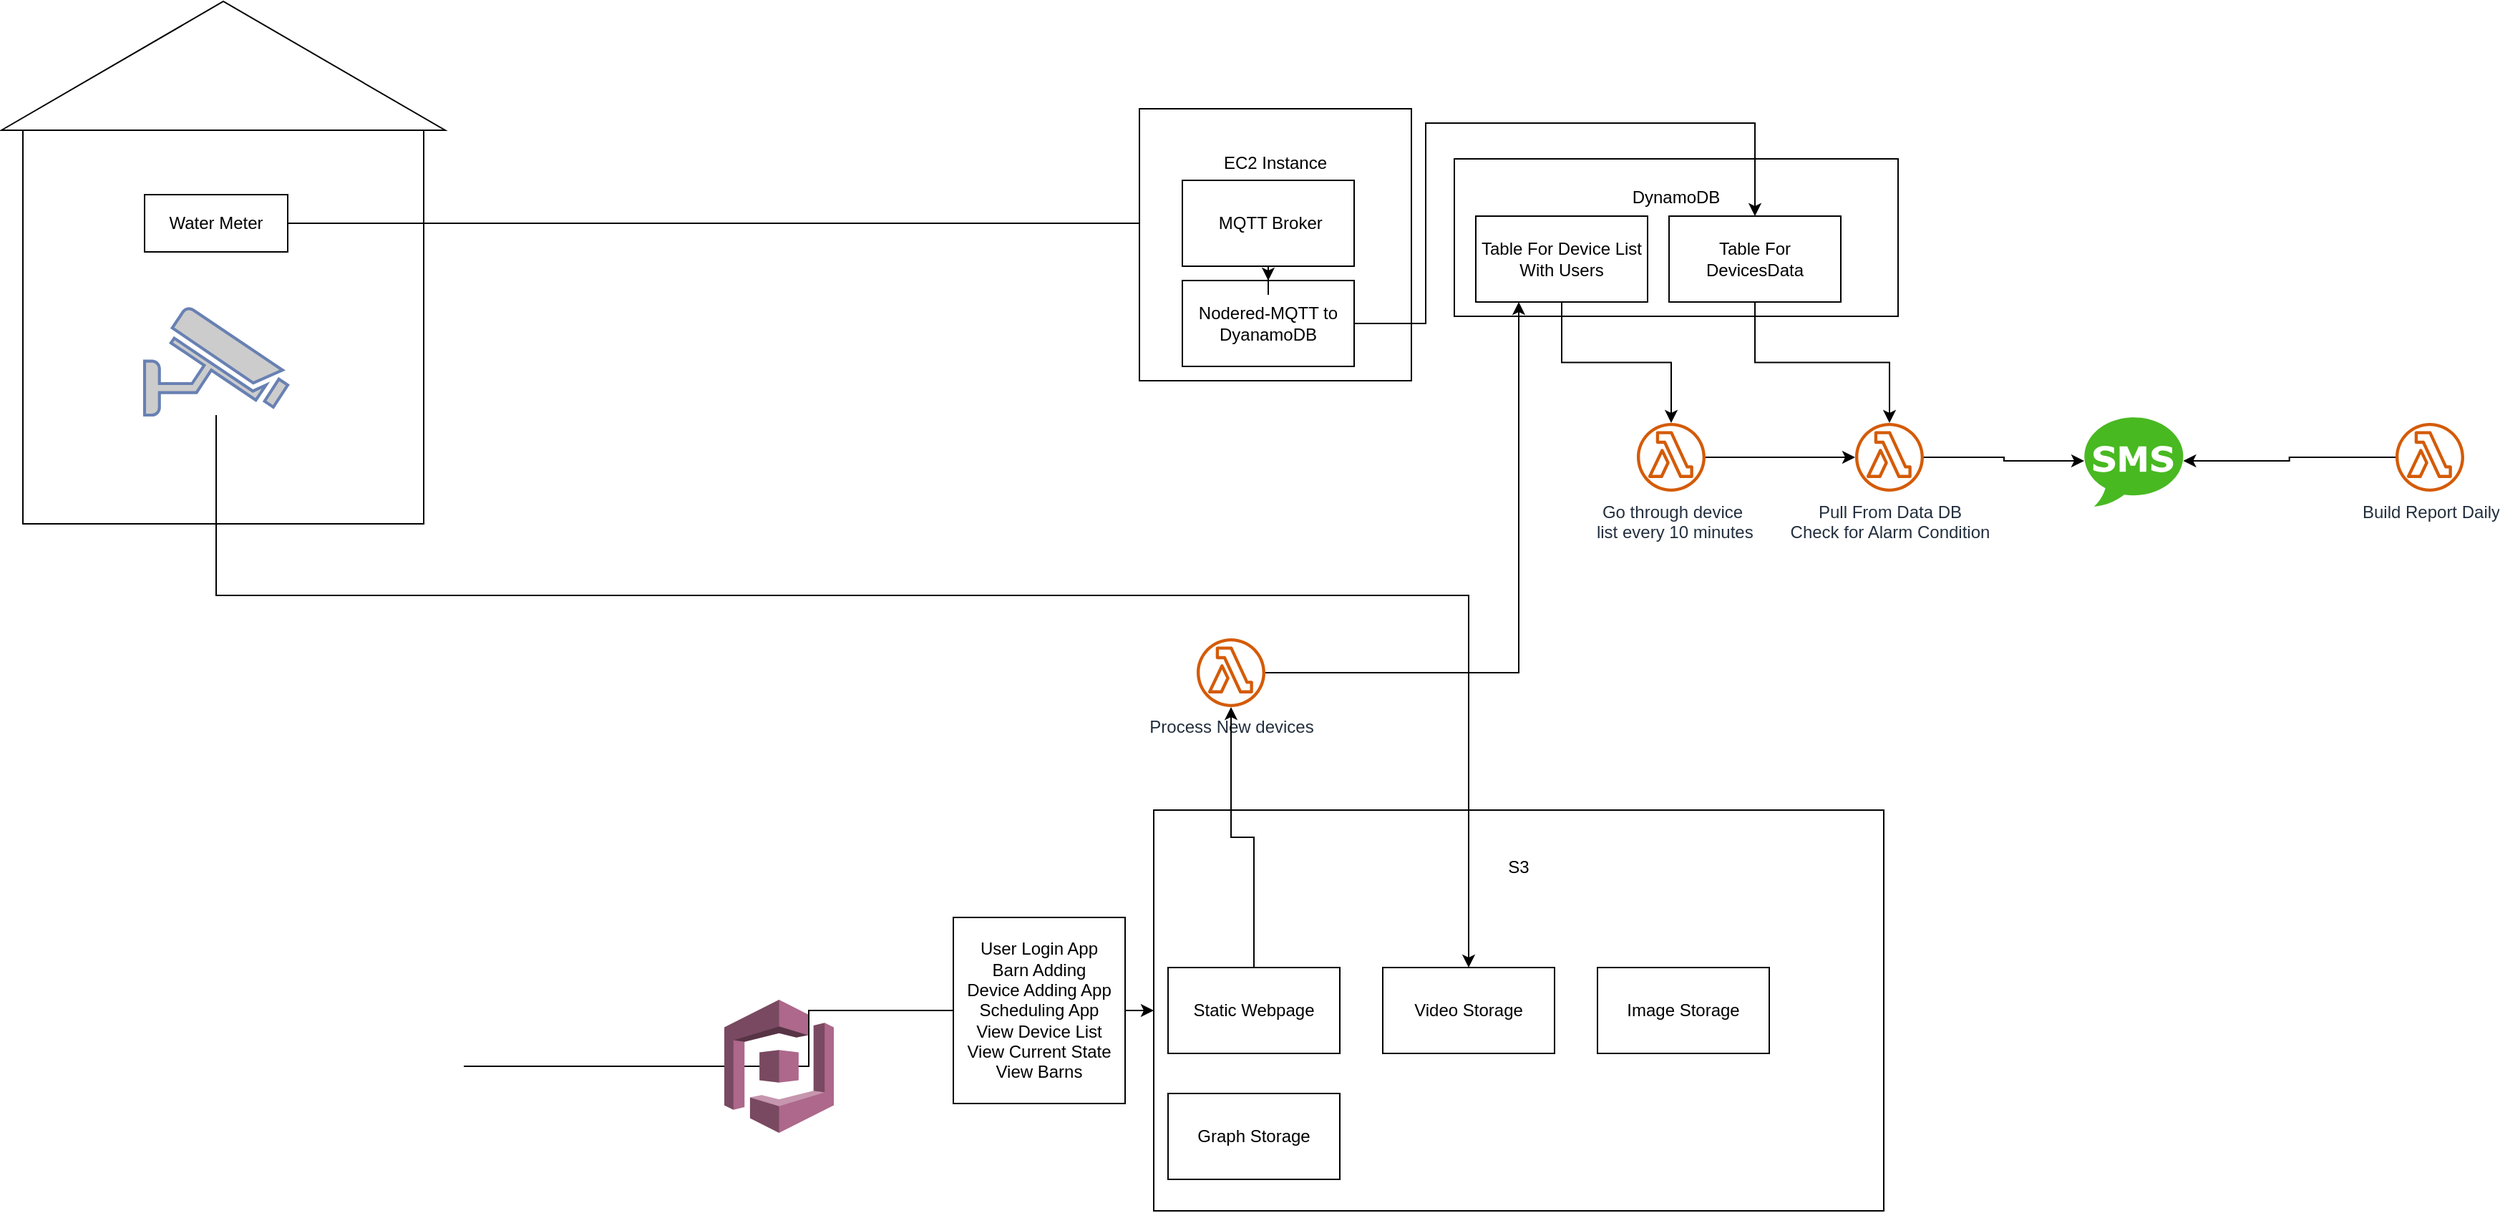 <mxfile version="20.5.1" type="github">
  <diagram id="Fvd_MwYm9raCLu-trwHR" name="Page-1">
    <mxGraphModel dx="1619" dy="362" grid="1" gridSize="10" guides="1" tooltips="1" connect="1" arrows="1" fold="1" page="1" pageScale="1" pageWidth="850" pageHeight="1100" math="0" shadow="0">
      <root>
        <mxCell id="0" />
        <mxCell id="1" parent="0" />
        <mxCell id="rBwdkshOeR78V1XTqOZe-11" value="" style="group" vertex="1" connectable="0" parent="1">
          <mxGeometry x="480" y="125" width="310" height="110" as="geometry" />
        </mxCell>
        <mxCell id="rBwdkshOeR78V1XTqOZe-8" value="DynamoDB&lt;br&gt;&lt;br&gt;&lt;br&gt;&lt;br&gt;&lt;br&gt;" style="rounded=0;whiteSpace=wrap;html=1;" vertex="1" parent="rBwdkshOeR78V1XTqOZe-11">
          <mxGeometry width="310" height="110" as="geometry" />
        </mxCell>
        <mxCell id="rBwdkshOeR78V1XTqOZe-9" value="Table For Device List&lt;br&gt;With Users" style="rounded=0;whiteSpace=wrap;html=1;" vertex="1" parent="rBwdkshOeR78V1XTqOZe-11">
          <mxGeometry x="15" y="40" width="120" height="60" as="geometry" />
        </mxCell>
        <mxCell id="rBwdkshOeR78V1XTqOZe-10" value="Table For DevicesData" style="rounded=0;whiteSpace=wrap;html=1;" vertex="1" parent="rBwdkshOeR78V1XTqOZe-11">
          <mxGeometry x="150" y="40" width="120" height="60" as="geometry" />
        </mxCell>
        <mxCell id="rBwdkshOeR78V1XTqOZe-12" value="" style="whiteSpace=wrap;html=1;aspect=fixed;" vertex="1" parent="1">
          <mxGeometry x="-520" y="100" width="280" height="280" as="geometry" />
        </mxCell>
        <mxCell id="rBwdkshOeR78V1XTqOZe-13" value="" style="triangle;whiteSpace=wrap;html=1;rotation=-90;" vertex="1" parent="1">
          <mxGeometry x="-425" y="-95" width="90" height="310" as="geometry" />
        </mxCell>
        <mxCell id="rBwdkshOeR78V1XTqOZe-27" style="edgeStyle=orthogonalEdgeStyle;rounded=0;orthogonalLoop=1;jettySize=auto;html=1;exitX=1;exitY=0.5;exitDx=0;exitDy=0;entryX=0;entryY=0.5;entryDx=0;entryDy=0;" edge="1" parent="1" source="rBwdkshOeR78V1XTqOZe-14" target="rBwdkshOeR78V1XTqOZe-26">
          <mxGeometry relative="1" as="geometry" />
        </mxCell>
        <mxCell id="rBwdkshOeR78V1XTqOZe-14" value="Water Meter" style="rounded=0;whiteSpace=wrap;html=1;" vertex="1" parent="1">
          <mxGeometry x="-435" y="150" width="100" height="40" as="geometry" />
        </mxCell>
        <mxCell id="rBwdkshOeR78V1XTqOZe-24" style="edgeStyle=orthogonalEdgeStyle;rounded=0;orthogonalLoop=1;jettySize=auto;html=1;exitX=1;exitY=0.5;exitDx=0;exitDy=0;entryX=0;entryY=0.5;entryDx=0;entryDy=0;" edge="1" parent="1" source="rBwdkshOeR78V1XTqOZe-15" target="rBwdkshOeR78V1XTqOZe-17">
          <mxGeometry relative="1" as="geometry" />
        </mxCell>
        <mxCell id="rBwdkshOeR78V1XTqOZe-15" value="" style="shape=image;html=1;verticalAlign=top;verticalLabelPosition=bottom;labelBackgroundColor=#ffffff;imageAspect=0;aspect=fixed;image=https://cdn0.iconfinder.com/data/icons/google-material-design-3-0/48/ic_face_48px-128.png" vertex="1" parent="1">
          <mxGeometry x="-310" y="710" width="98" height="98" as="geometry" />
        </mxCell>
        <mxCell id="rBwdkshOeR78V1XTqOZe-22" value="" style="group" vertex="1" connectable="0" parent="1">
          <mxGeometry x="270" y="580" width="510" height="280" as="geometry" />
        </mxCell>
        <mxCell id="rBwdkshOeR78V1XTqOZe-17" value="S3&lt;br&gt;&lt;br&gt;&lt;br&gt;&lt;br&gt;&lt;br&gt;&lt;br&gt;&lt;br&gt;&lt;br&gt;&lt;br&gt;&lt;br&gt;&lt;br&gt;&lt;br&gt;&lt;br&gt;&lt;br&gt;&lt;br&gt;" style="rounded=0;whiteSpace=wrap;html=1;" vertex="1" parent="rBwdkshOeR78V1XTqOZe-22">
          <mxGeometry width="510" height="280" as="geometry" />
        </mxCell>
        <mxCell id="rBwdkshOeR78V1XTqOZe-18" value="Static Webpage" style="rounded=0;whiteSpace=wrap;html=1;" vertex="1" parent="rBwdkshOeR78V1XTqOZe-22">
          <mxGeometry x="10" y="110" width="120" height="60" as="geometry" />
        </mxCell>
        <mxCell id="rBwdkshOeR78V1XTqOZe-19" value="Video Storage" style="rounded=0;whiteSpace=wrap;html=1;" vertex="1" parent="rBwdkshOeR78V1XTqOZe-22">
          <mxGeometry x="160" y="110" width="120" height="60" as="geometry" />
        </mxCell>
        <mxCell id="rBwdkshOeR78V1XTqOZe-20" value="Image Storage" style="rounded=0;whiteSpace=wrap;html=1;" vertex="1" parent="rBwdkshOeR78V1XTqOZe-22">
          <mxGeometry x="310" y="110" width="120" height="60" as="geometry" />
        </mxCell>
        <mxCell id="rBwdkshOeR78V1XTqOZe-21" value="Graph Storage" style="rounded=0;whiteSpace=wrap;html=1;" vertex="1" parent="rBwdkshOeR78V1XTqOZe-22">
          <mxGeometry x="10" y="198" width="120" height="60" as="geometry" />
        </mxCell>
        <mxCell id="rBwdkshOeR78V1XTqOZe-23" value="" style="outlineConnect=0;dashed=0;verticalLabelPosition=bottom;verticalAlign=top;align=center;html=1;shape=mxgraph.aws3.cognito;fillColor=#AD688B;gradientColor=none;" vertex="1" parent="1">
          <mxGeometry x="-30" y="712.5" width="76.5" height="93" as="geometry" />
        </mxCell>
        <mxCell id="rBwdkshOeR78V1XTqOZe-1" value="EC2 Instance&lt;br&gt;&lt;br&gt;&lt;br&gt;&lt;br&gt;&lt;br&gt;&lt;br&gt;&lt;br&gt;&lt;br&gt;&lt;br&gt;" style="whiteSpace=wrap;html=1;aspect=fixed;" vertex="1" parent="1">
          <mxGeometry x="260" y="90" width="190" height="190" as="geometry" />
        </mxCell>
        <mxCell id="rBwdkshOeR78V1XTqOZe-47" style="edgeStyle=orthogonalEdgeStyle;rounded=0;orthogonalLoop=1;jettySize=auto;html=1;entryX=0.5;entryY=0;entryDx=0;entryDy=0;" edge="1" parent="1" source="rBwdkshOeR78V1XTqOZe-6" target="rBwdkshOeR78V1XTqOZe-10">
          <mxGeometry relative="1" as="geometry">
            <Array as="points">
              <mxPoint x="460" y="240" />
              <mxPoint x="460" y="100" />
              <mxPoint x="690" y="100" />
            </Array>
          </mxGeometry>
        </mxCell>
        <mxCell id="rBwdkshOeR78V1XTqOZe-6" value="Nodered-MQTT to DyanamoDB" style="rounded=0;whiteSpace=wrap;html=1;" vertex="1" parent="1">
          <mxGeometry x="290" y="210" width="120" height="60" as="geometry" />
        </mxCell>
        <mxCell id="rBwdkshOeR78V1XTqOZe-28" style="edgeStyle=orthogonalEdgeStyle;rounded=0;orthogonalLoop=1;jettySize=auto;html=1;exitX=0.5;exitY=1;exitDx=0;exitDy=0;" edge="1" parent="1" source="rBwdkshOeR78V1XTqOZe-26" target="rBwdkshOeR78V1XTqOZe-6">
          <mxGeometry relative="1" as="geometry" />
        </mxCell>
        <mxCell id="rBwdkshOeR78V1XTqOZe-26" value="&amp;nbsp;MQTT Broker" style="rounded=0;whiteSpace=wrap;html=1;" vertex="1" parent="1">
          <mxGeometry x="290" y="140" width="120" height="60" as="geometry" />
        </mxCell>
        <mxCell id="rBwdkshOeR78V1XTqOZe-37" style="edgeStyle=orthogonalEdgeStyle;rounded=0;orthogonalLoop=1;jettySize=auto;html=1;" edge="1" parent="1" source="rBwdkshOeR78V1XTqOZe-30" target="rBwdkshOeR78V1XTqOZe-36">
          <mxGeometry relative="1" as="geometry" />
        </mxCell>
        <mxCell id="rBwdkshOeR78V1XTqOZe-30" value="Pull From Data DB&lt;br&gt;Check for Alarm Condition" style="sketch=0;outlineConnect=0;fontColor=#232F3E;gradientColor=none;fillColor=#D45B07;strokeColor=none;dashed=0;verticalLabelPosition=bottom;verticalAlign=top;align=center;html=1;fontSize=12;fontStyle=0;aspect=fixed;pointerEvents=1;shape=mxgraph.aws4.lambda_function;" vertex="1" parent="1">
          <mxGeometry x="760" y="309.5" width="48" height="48" as="geometry" />
        </mxCell>
        <mxCell id="rBwdkshOeR78V1XTqOZe-32" value="" style="group" vertex="1" connectable="0" parent="1">
          <mxGeometry x="600" y="309.5" width="55.5" height="53" as="geometry" />
        </mxCell>
        <mxCell id="rBwdkshOeR78V1XTqOZe-29" value="Go through device&lt;br&gt;&amp;nbsp;list every 10 minutes" style="sketch=0;outlineConnect=0;fontColor=#232F3E;gradientColor=none;fillColor=#D45B07;strokeColor=none;dashed=0;verticalLabelPosition=bottom;verticalAlign=top;align=center;html=1;fontSize=12;fontStyle=0;aspect=fixed;pointerEvents=1;shape=mxgraph.aws4.lambda_function;" vertex="1" parent="rBwdkshOeR78V1XTqOZe-32">
          <mxGeometry x="7.5" width="48" height="48" as="geometry" />
        </mxCell>
        <mxCell id="rBwdkshOeR78V1XTqOZe-31" value="" style="shape=image;html=1;verticalAlign=top;verticalLabelPosition=bottom;labelBackgroundColor=#ffffff;imageAspect=0;aspect=fixed;image=https://cdn1.iconfinder.com/data/icons/CrystalClear/16x16/actions/recur.png" vertex="1" parent="rBwdkshOeR78V1XTqOZe-32">
          <mxGeometry y="28" width="25" height="25" as="geometry" />
        </mxCell>
        <mxCell id="rBwdkshOeR78V1XTqOZe-33" style="edgeStyle=orthogonalEdgeStyle;rounded=0;orthogonalLoop=1;jettySize=auto;html=1;" edge="1" parent="1" source="rBwdkshOeR78V1XTqOZe-29" target="rBwdkshOeR78V1XTqOZe-30">
          <mxGeometry relative="1" as="geometry" />
        </mxCell>
        <mxCell id="rBwdkshOeR78V1XTqOZe-34" style="edgeStyle=orthogonalEdgeStyle;rounded=0;orthogonalLoop=1;jettySize=auto;html=1;exitX=0.5;exitY=1;exitDx=0;exitDy=0;" edge="1" parent="1" source="rBwdkshOeR78V1XTqOZe-10" target="rBwdkshOeR78V1XTqOZe-30">
          <mxGeometry relative="1" as="geometry" />
        </mxCell>
        <mxCell id="rBwdkshOeR78V1XTqOZe-35" style="edgeStyle=orthogonalEdgeStyle;rounded=0;orthogonalLoop=1;jettySize=auto;html=1;exitX=0.5;exitY=1;exitDx=0;exitDy=0;" edge="1" parent="1" source="rBwdkshOeR78V1XTqOZe-9" target="rBwdkshOeR78V1XTqOZe-29">
          <mxGeometry relative="1" as="geometry" />
        </mxCell>
        <mxCell id="rBwdkshOeR78V1XTqOZe-36" value="" style="dashed=0;outlineConnect=0;html=1;align=center;labelPosition=center;verticalLabelPosition=bottom;verticalAlign=top;shape=mxgraph.weblogos.sms;fillColor=#48B921;strokeColor=none" vertex="1" parent="1">
          <mxGeometry x="920" y="304" width="69.2" height="64" as="geometry" />
        </mxCell>
        <mxCell id="rBwdkshOeR78V1XTqOZe-46" style="edgeStyle=orthogonalEdgeStyle;rounded=0;orthogonalLoop=1;jettySize=auto;html=1;entryX=0.5;entryY=0;entryDx=0;entryDy=0;" edge="1" parent="1" source="rBwdkshOeR78V1XTqOZe-38" target="rBwdkshOeR78V1XTqOZe-19">
          <mxGeometry relative="1" as="geometry">
            <Array as="points">
              <mxPoint x="-385" y="430" />
              <mxPoint x="490" y="430" />
            </Array>
          </mxGeometry>
        </mxCell>
        <mxCell id="rBwdkshOeR78V1XTqOZe-38" value="" style="fontColor=#0066CC;verticalAlign=top;verticalLabelPosition=bottom;labelPosition=center;align=center;html=1;outlineConnect=0;fillColor=#CCCCCC;strokeColor=#6881B3;gradientColor=none;gradientDirection=north;strokeWidth=2;shape=mxgraph.networks.security_camera;" vertex="1" parent="1">
          <mxGeometry x="-435" y="229" width="100" height="75" as="geometry" />
        </mxCell>
        <mxCell id="rBwdkshOeR78V1XTqOZe-39" value="" style="group" vertex="1" connectable="0" parent="1">
          <mxGeometry x="1130" y="309.5" width="55.5" height="53" as="geometry" />
        </mxCell>
        <mxCell id="rBwdkshOeR78V1XTqOZe-40" value="Build Report Daily" style="sketch=0;outlineConnect=0;fontColor=#232F3E;gradientColor=none;fillColor=#D45B07;strokeColor=none;dashed=0;verticalLabelPosition=bottom;verticalAlign=top;align=center;html=1;fontSize=12;fontStyle=0;aspect=fixed;pointerEvents=1;shape=mxgraph.aws4.lambda_function;" vertex="1" parent="rBwdkshOeR78V1XTqOZe-39">
          <mxGeometry x="7.5" width="48" height="48" as="geometry" />
        </mxCell>
        <mxCell id="rBwdkshOeR78V1XTqOZe-41" value="" style="shape=image;html=1;verticalAlign=top;verticalLabelPosition=bottom;labelBackgroundColor=#ffffff;imageAspect=0;aspect=fixed;image=https://cdn1.iconfinder.com/data/icons/CrystalClear/16x16/actions/recur.png" vertex="1" parent="rBwdkshOeR78V1XTqOZe-39">
          <mxGeometry y="28" width="25" height="25" as="geometry" />
        </mxCell>
        <mxCell id="rBwdkshOeR78V1XTqOZe-42" style="edgeStyle=orthogonalEdgeStyle;rounded=0;orthogonalLoop=1;jettySize=auto;html=1;" edge="1" parent="1" source="rBwdkshOeR78V1XTqOZe-40" target="rBwdkshOeR78V1XTqOZe-36">
          <mxGeometry relative="1" as="geometry" />
        </mxCell>
        <mxCell id="rBwdkshOeR78V1XTqOZe-44" style="edgeStyle=orthogonalEdgeStyle;rounded=0;orthogonalLoop=1;jettySize=auto;html=1;entryX=0.25;entryY=1;entryDx=0;entryDy=0;" edge="1" parent="1" source="rBwdkshOeR78V1XTqOZe-43" target="rBwdkshOeR78V1XTqOZe-9">
          <mxGeometry relative="1" as="geometry" />
        </mxCell>
        <mxCell id="rBwdkshOeR78V1XTqOZe-43" value="Process New devices" style="sketch=0;outlineConnect=0;fontColor=#232F3E;gradientColor=none;fillColor=#D45B07;strokeColor=none;dashed=0;verticalLabelPosition=bottom;verticalAlign=top;align=center;html=1;fontSize=12;fontStyle=0;aspect=fixed;pointerEvents=1;shape=mxgraph.aws4.lambda_function;" vertex="1" parent="1">
          <mxGeometry x="300" y="460" width="48" height="48" as="geometry" />
        </mxCell>
        <mxCell id="rBwdkshOeR78V1XTqOZe-45" style="edgeStyle=orthogonalEdgeStyle;rounded=0;orthogonalLoop=1;jettySize=auto;html=1;exitX=0.5;exitY=0;exitDx=0;exitDy=0;" edge="1" parent="1" source="rBwdkshOeR78V1XTqOZe-18" target="rBwdkshOeR78V1XTqOZe-43">
          <mxGeometry relative="1" as="geometry" />
        </mxCell>
        <mxCell id="rBwdkshOeR78V1XTqOZe-48" value="User Login App&lt;br&gt;Barn Adding&lt;br&gt;Device Adding App&lt;br&gt;Scheduling App&lt;br&gt;View Device List&lt;br&gt;View Current State&lt;br&gt;View Barns" style="rounded=0;whiteSpace=wrap;html=1;" vertex="1" parent="1">
          <mxGeometry x="130" y="655" width="120" height="130" as="geometry" />
        </mxCell>
      </root>
    </mxGraphModel>
  </diagram>
</mxfile>

